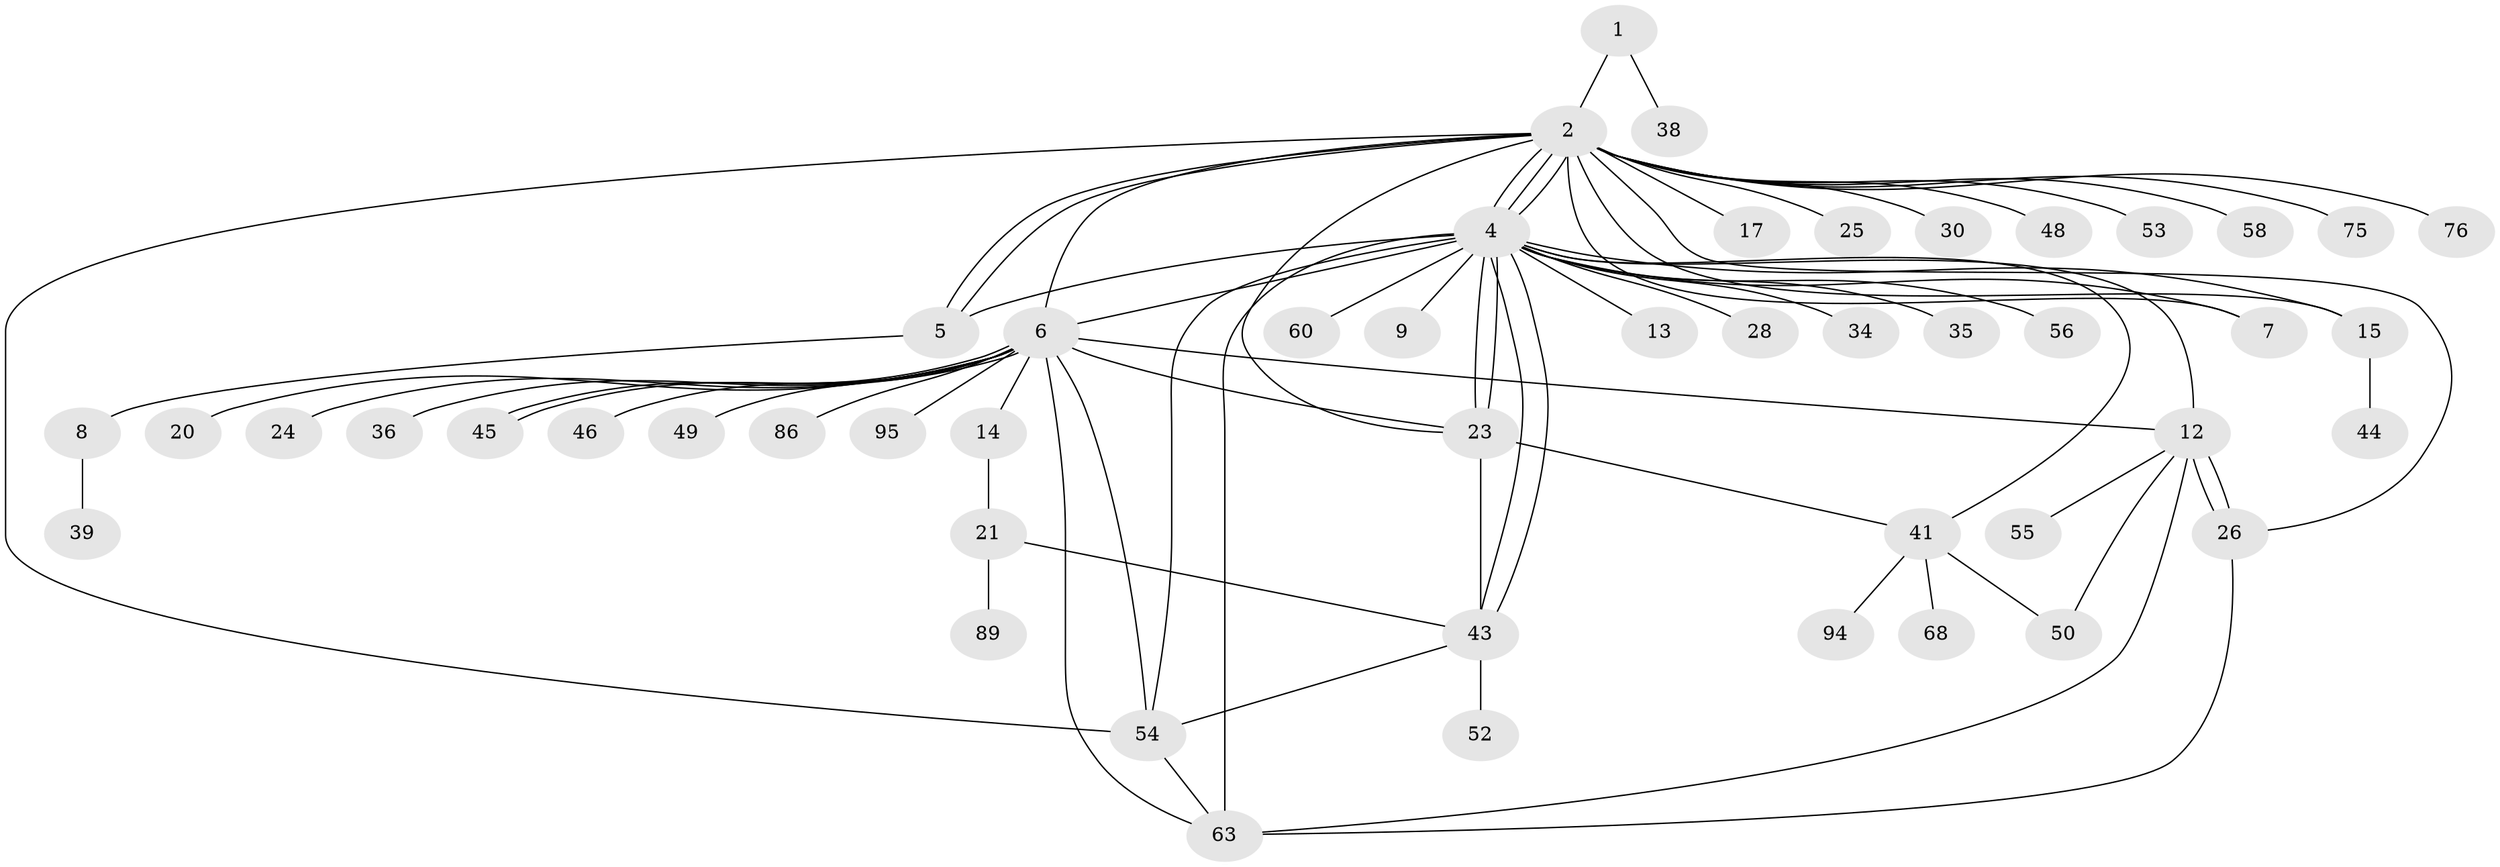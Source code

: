 // original degree distribution, {2: 0.1919191919191919, 25: 0.010101010101010102, 1: 0.494949494949495, 35: 0.010101010101010102, 4: 0.06060606060606061, 19: 0.010101010101010102, 3: 0.10101010101010101, 6: 0.030303030303030304, 9: 0.020202020202020204, 8: 0.010101010101010102, 7: 0.030303030303030304, 5: 0.030303030303030304}
// Generated by graph-tools (version 1.1) at 2025/14/03/09/25 04:14:32]
// undirected, 49 vertices, 74 edges
graph export_dot {
graph [start="1"]
  node [color=gray90,style=filled];
  1;
  2 [super="+3+42"];
  4 [super="+32+47+51+27+16+37+59+18+91+88+85+96+67+81+65+10+40"];
  5;
  6 [super="+29+11"];
  7;
  8 [super="+93"];
  9;
  12 [super="+74"];
  13;
  14;
  15 [super="+19+33"];
  17;
  20;
  21;
  23 [super="+83+90"];
  24;
  25 [super="+72"];
  26;
  28;
  30;
  34;
  35;
  36;
  38;
  39;
  41;
  43;
  44;
  45;
  46;
  48;
  49;
  50;
  52;
  53;
  54 [super="+77+62"];
  55;
  56;
  58;
  60;
  63 [super="+66"];
  68;
  75;
  76;
  86;
  89;
  94;
  95;
  1 -- 2;
  1 -- 38;
  2 -- 4 [weight=3];
  2 -- 4;
  2 -- 4;
  2 -- 5;
  2 -- 5;
  2 -- 6 [weight=2];
  2 -- 7;
  2 -- 15 [weight=2];
  2 -- 17;
  2 -- 23;
  2 -- 25;
  2 -- 26;
  2 -- 30;
  2 -- 53;
  2 -- 54;
  2 -- 58;
  2 -- 75;
  2 -- 76;
  2 -- 48;
  4 -- 6 [weight=6];
  4 -- 9;
  4 -- 13;
  4 -- 23 [weight=4];
  4 -- 23;
  4 -- 35;
  4 -- 43;
  4 -- 43;
  4 -- 54;
  4 -- 56 [weight=2];
  4 -- 60 [weight=2];
  4 -- 63 [weight=4];
  4 -- 7;
  4 -- 28;
  4 -- 34 [weight=2];
  4 -- 5;
  4 -- 41;
  4 -- 12 [weight=3];
  4 -- 15 [weight=2];
  5 -- 8;
  6 -- 14;
  6 -- 24;
  6 -- 36;
  6 -- 45;
  6 -- 45;
  6 -- 46;
  6 -- 49;
  6 -- 86;
  6 -- 95;
  6 -- 23;
  6 -- 54;
  6 -- 12;
  6 -- 63;
  6 -- 20;
  8 -- 39;
  12 -- 26;
  12 -- 26;
  12 -- 50;
  12 -- 55;
  12 -- 63;
  14 -- 21;
  15 -- 44;
  21 -- 43;
  21 -- 89;
  23 -- 43;
  23 -- 41;
  26 -- 63;
  41 -- 50;
  41 -- 68;
  41 -- 94;
  43 -- 52;
  43 -- 54;
  54 -- 63;
}
